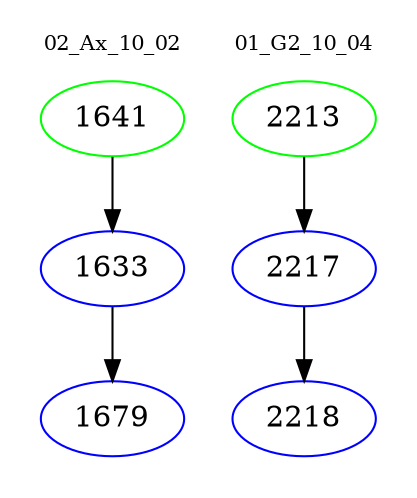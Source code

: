 digraph{
subgraph cluster_0 {
color = white
label = "02_Ax_10_02";
fontsize=10;
T0_1641 [label="1641", color="green"]
T0_1641 -> T0_1633 [color="black"]
T0_1633 [label="1633", color="blue"]
T0_1633 -> T0_1679 [color="black"]
T0_1679 [label="1679", color="blue"]
}
subgraph cluster_1 {
color = white
label = "01_G2_10_04";
fontsize=10;
T1_2213 [label="2213", color="green"]
T1_2213 -> T1_2217 [color="black"]
T1_2217 [label="2217", color="blue"]
T1_2217 -> T1_2218 [color="black"]
T1_2218 [label="2218", color="blue"]
}
}
